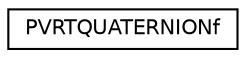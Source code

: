 digraph "Graphical Class Hierarchy"
{
  edge [fontname="Helvetica",fontsize="10",labelfontname="Helvetica",labelfontsize="10"];
  node [fontname="Helvetica",fontsize="10",shape=record];
  rankdir="LR";
  Node1 [label="PVRTQUATERNIONf",height=0.2,width=0.4,color="black", fillcolor="white", style="filled",URL="$struct_p_v_r_t_q_u_a_t_e_r_n_i_o_nf.html",tooltip="Floating point Quaternion. "];
}
